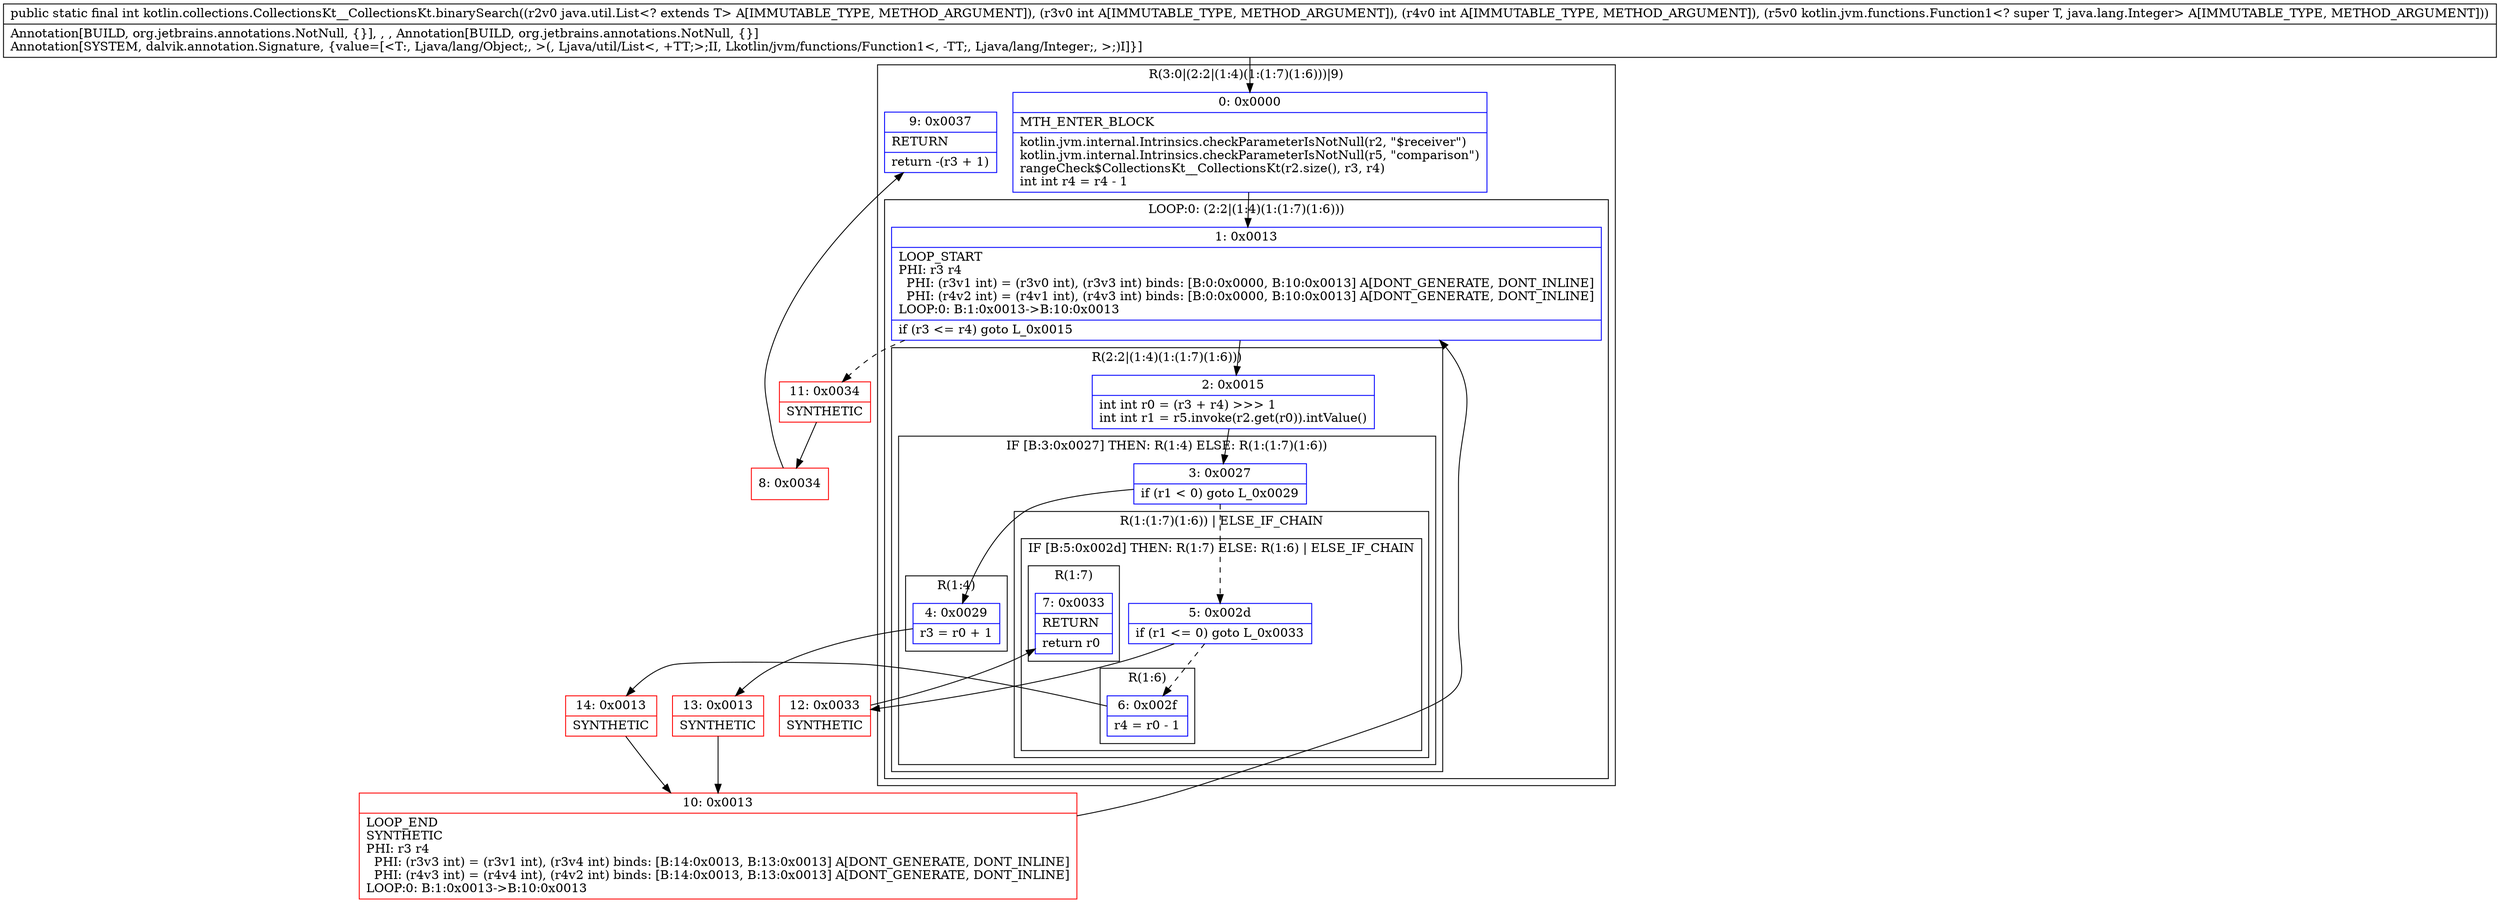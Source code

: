 digraph "CFG forkotlin.collections.CollectionsKt__CollectionsKt.binarySearch(Ljava\/util\/List;IILkotlin\/jvm\/functions\/Function1;)I" {
subgraph cluster_Region_1548456072 {
label = "R(3:0|(2:2|(1:4)(1:(1:7)(1:6)))|9)";
node [shape=record,color=blue];
Node_0 [shape=record,label="{0\:\ 0x0000|MTH_ENTER_BLOCK\l|kotlin.jvm.internal.Intrinsics.checkParameterIsNotNull(r2, \"$receiver\")\lkotlin.jvm.internal.Intrinsics.checkParameterIsNotNull(r5, \"comparison\")\lrangeCheck$CollectionsKt__CollectionsKt(r2.size(), r3, r4)\lint int r4 = r4 \- 1\l}"];
subgraph cluster_LoopRegion_685135879 {
label = "LOOP:0: (2:2|(1:4)(1:(1:7)(1:6)))";
node [shape=record,color=blue];
Node_1 [shape=record,label="{1\:\ 0x0013|LOOP_START\lPHI: r3 r4 \l  PHI: (r3v1 int) = (r3v0 int), (r3v3 int) binds: [B:0:0x0000, B:10:0x0013] A[DONT_GENERATE, DONT_INLINE]\l  PHI: (r4v2 int) = (r4v1 int), (r4v3 int) binds: [B:0:0x0000, B:10:0x0013] A[DONT_GENERATE, DONT_INLINE]\lLOOP:0: B:1:0x0013\-\>B:10:0x0013\l|if (r3 \<= r4) goto L_0x0015\l}"];
subgraph cluster_Region_339639592 {
label = "R(2:2|(1:4)(1:(1:7)(1:6)))";
node [shape=record,color=blue];
Node_2 [shape=record,label="{2\:\ 0x0015|int int r0 = (r3 + r4) \>\>\> 1\lint int r1 = r5.invoke(r2.get(r0)).intValue()\l}"];
subgraph cluster_IfRegion_921701553 {
label = "IF [B:3:0x0027] THEN: R(1:4) ELSE: R(1:(1:7)(1:6))";
node [shape=record,color=blue];
Node_3 [shape=record,label="{3\:\ 0x0027|if (r1 \< 0) goto L_0x0029\l}"];
subgraph cluster_Region_351363319 {
label = "R(1:4)";
node [shape=record,color=blue];
Node_4 [shape=record,label="{4\:\ 0x0029|r3 = r0 + 1\l}"];
}
subgraph cluster_Region_1851346487 {
label = "R(1:(1:7)(1:6)) | ELSE_IF_CHAIN\l";
node [shape=record,color=blue];
subgraph cluster_IfRegion_1371598970 {
label = "IF [B:5:0x002d] THEN: R(1:7) ELSE: R(1:6) | ELSE_IF_CHAIN\l";
node [shape=record,color=blue];
Node_5 [shape=record,label="{5\:\ 0x002d|if (r1 \<= 0) goto L_0x0033\l}"];
subgraph cluster_Region_754741065 {
label = "R(1:7)";
node [shape=record,color=blue];
Node_7 [shape=record,label="{7\:\ 0x0033|RETURN\l|return r0\l}"];
}
subgraph cluster_Region_863074456 {
label = "R(1:6)";
node [shape=record,color=blue];
Node_6 [shape=record,label="{6\:\ 0x002f|r4 = r0 \- 1\l}"];
}
}
}
}
}
}
Node_9 [shape=record,label="{9\:\ 0x0037|RETURN\l|return \-(r3 + 1)\l}"];
}
Node_8 [shape=record,color=red,label="{8\:\ 0x0034}"];
Node_10 [shape=record,color=red,label="{10\:\ 0x0013|LOOP_END\lSYNTHETIC\lPHI: r3 r4 \l  PHI: (r3v3 int) = (r3v1 int), (r3v4 int) binds: [B:14:0x0013, B:13:0x0013] A[DONT_GENERATE, DONT_INLINE]\l  PHI: (r4v3 int) = (r4v4 int), (r4v2 int) binds: [B:14:0x0013, B:13:0x0013] A[DONT_GENERATE, DONT_INLINE]\lLOOP:0: B:1:0x0013\-\>B:10:0x0013\l}"];
Node_11 [shape=record,color=red,label="{11\:\ 0x0034|SYNTHETIC\l}"];
Node_12 [shape=record,color=red,label="{12\:\ 0x0033|SYNTHETIC\l}"];
Node_13 [shape=record,color=red,label="{13\:\ 0x0013|SYNTHETIC\l}"];
Node_14 [shape=record,color=red,label="{14\:\ 0x0013|SYNTHETIC\l}"];
MethodNode[shape=record,label="{public static final int kotlin.collections.CollectionsKt__CollectionsKt.binarySearch((r2v0 java.util.List\<? extends T\> A[IMMUTABLE_TYPE, METHOD_ARGUMENT]), (r3v0 int A[IMMUTABLE_TYPE, METHOD_ARGUMENT]), (r4v0 int A[IMMUTABLE_TYPE, METHOD_ARGUMENT]), (r5v0 kotlin.jvm.functions.Function1\<? super T, java.lang.Integer\> A[IMMUTABLE_TYPE, METHOD_ARGUMENT]))  | Annotation[BUILD, org.jetbrains.annotations.NotNull, \{\}], , , Annotation[BUILD, org.jetbrains.annotations.NotNull, \{\}]\lAnnotation[SYSTEM, dalvik.annotation.Signature, \{value=[\<T:, Ljava\/lang\/Object;, \>(, Ljava\/util\/List\<, +TT;\>;II, Lkotlin\/jvm\/functions\/Function1\<, \-TT;, Ljava\/lang\/Integer;, \>;)I]\}]\l}"];
MethodNode -> Node_0;
Node_0 -> Node_1;
Node_1 -> Node_2;
Node_1 -> Node_11[style=dashed];
Node_2 -> Node_3;
Node_3 -> Node_4;
Node_3 -> Node_5[style=dashed];
Node_4 -> Node_13;
Node_5 -> Node_6[style=dashed];
Node_5 -> Node_12;
Node_6 -> Node_14;
Node_8 -> Node_9;
Node_10 -> Node_1;
Node_11 -> Node_8;
Node_12 -> Node_7;
Node_13 -> Node_10;
Node_14 -> Node_10;
}

